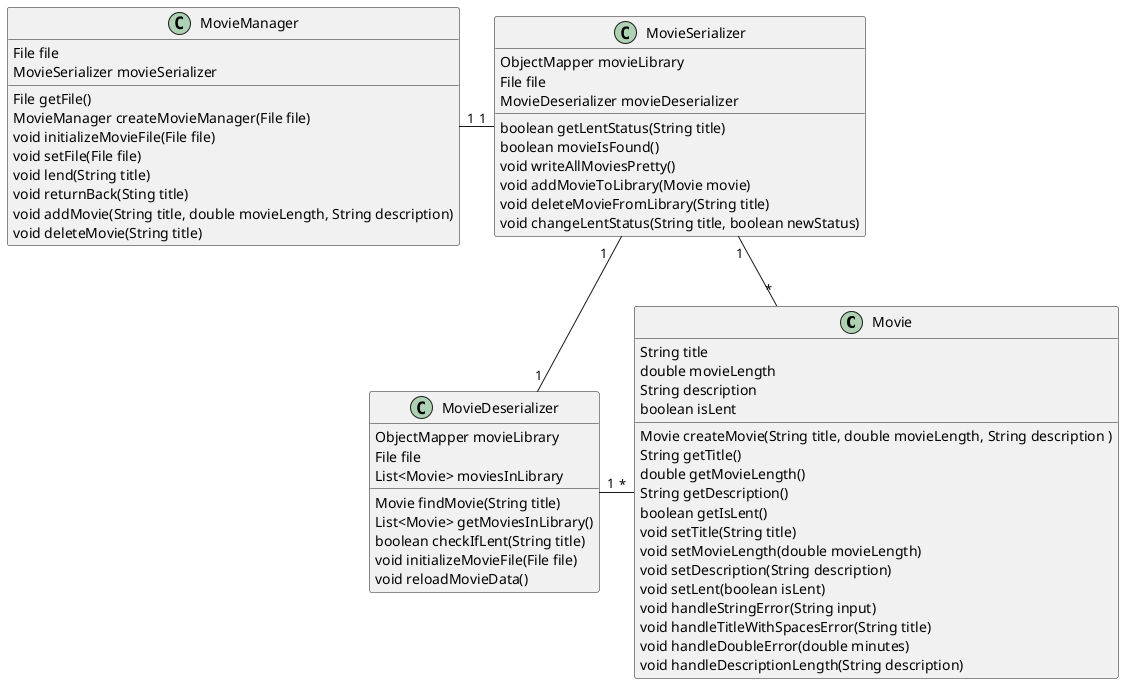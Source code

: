 @startuml classDiagram.puml 

class Movie {
  String title 
  double movieLength 
  String description
  boolean isLent
  Movie createMovie(String title, double movieLength, String description )
  String getTitle()
  double getMovieLength()
  String getDescription()
  boolean getIsLent()
  void setTitle(String title)
  void setMovieLength(double movieLength)
  void setDescription(String description)
  void setLent(boolean isLent)
  void handleStringError(String input)
  void handleTitleWithSpacesError(String title)
  void handleDoubleError(double minutes)
  void handleDescriptionLength(String description)
}

class MovieSerializer {
  ObjectMapper movieLibrary
  File file 
  MovieDeserializer movieDeserializer 
  boolean getLentStatus(String title)
  boolean movieIsFound()
  void writeAllMoviesPretty()
  void addMovieToLibrary(Movie movie)
  void deleteMovieFromLibrary(String title)
  void changeLentStatus(String title, boolean newStatus)
}

class MovieDeserializer {
  ObjectMapper movieLibrary
  File file 
  List<Movie> moviesInLibrary
  Movie findMovie(String title)
  List<Movie> getMoviesInLibrary()
  boolean checkIfLent(String title)
  void initializeMovieFile(File file)
  void reloadMovieData()
}

class MovieManager {
  File file
  MovieSerializer movieSerializer
  File getFile()
  MovieManager createMovieManager(File file)
  void initializeMovieFile(File file)
  void setFile(File file)
  void lend(String title)
  void returnBack(Sting title)
  void addMovie(String title, double movieLength, String description)
  void deleteMovie(String title)
}

MovieManager "1" - "1" MovieSerializer
MovieDeserializer "1" - "*" Movie
MovieSerializer " 1" -- "*" Movie
MovieSerializer "1   " -- "1" MovieDeserializer

@enduml

